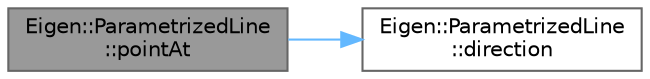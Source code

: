 digraph "Eigen::ParametrizedLine::pointAt"
{
 // LATEX_PDF_SIZE
  bgcolor="transparent";
  edge [fontname=Helvetica,fontsize=10,labelfontname=Helvetica,labelfontsize=10];
  node [fontname=Helvetica,fontsize=10,shape=box,height=0.2,width=0.4];
  rankdir="LR";
  Node1 [id="Node000001",label="Eigen::ParametrizedLine\l::pointAt",height=0.2,width=0.4,color="gray40", fillcolor="grey60", style="filled", fontcolor="black",tooltip=" "];
  Node1 -> Node2 [id="edge1_Node000001_Node000002",color="steelblue1",style="solid",tooltip=" "];
  Node2 [id="Node000002",label="Eigen::ParametrizedLine\l::direction",height=0.2,width=0.4,color="grey40", fillcolor="white", style="filled",URL="$class_eigen_1_1_parametrized_line.html#a8bb88baa7d41a8e6e02068c72fb894c9",tooltip=" "];
}

